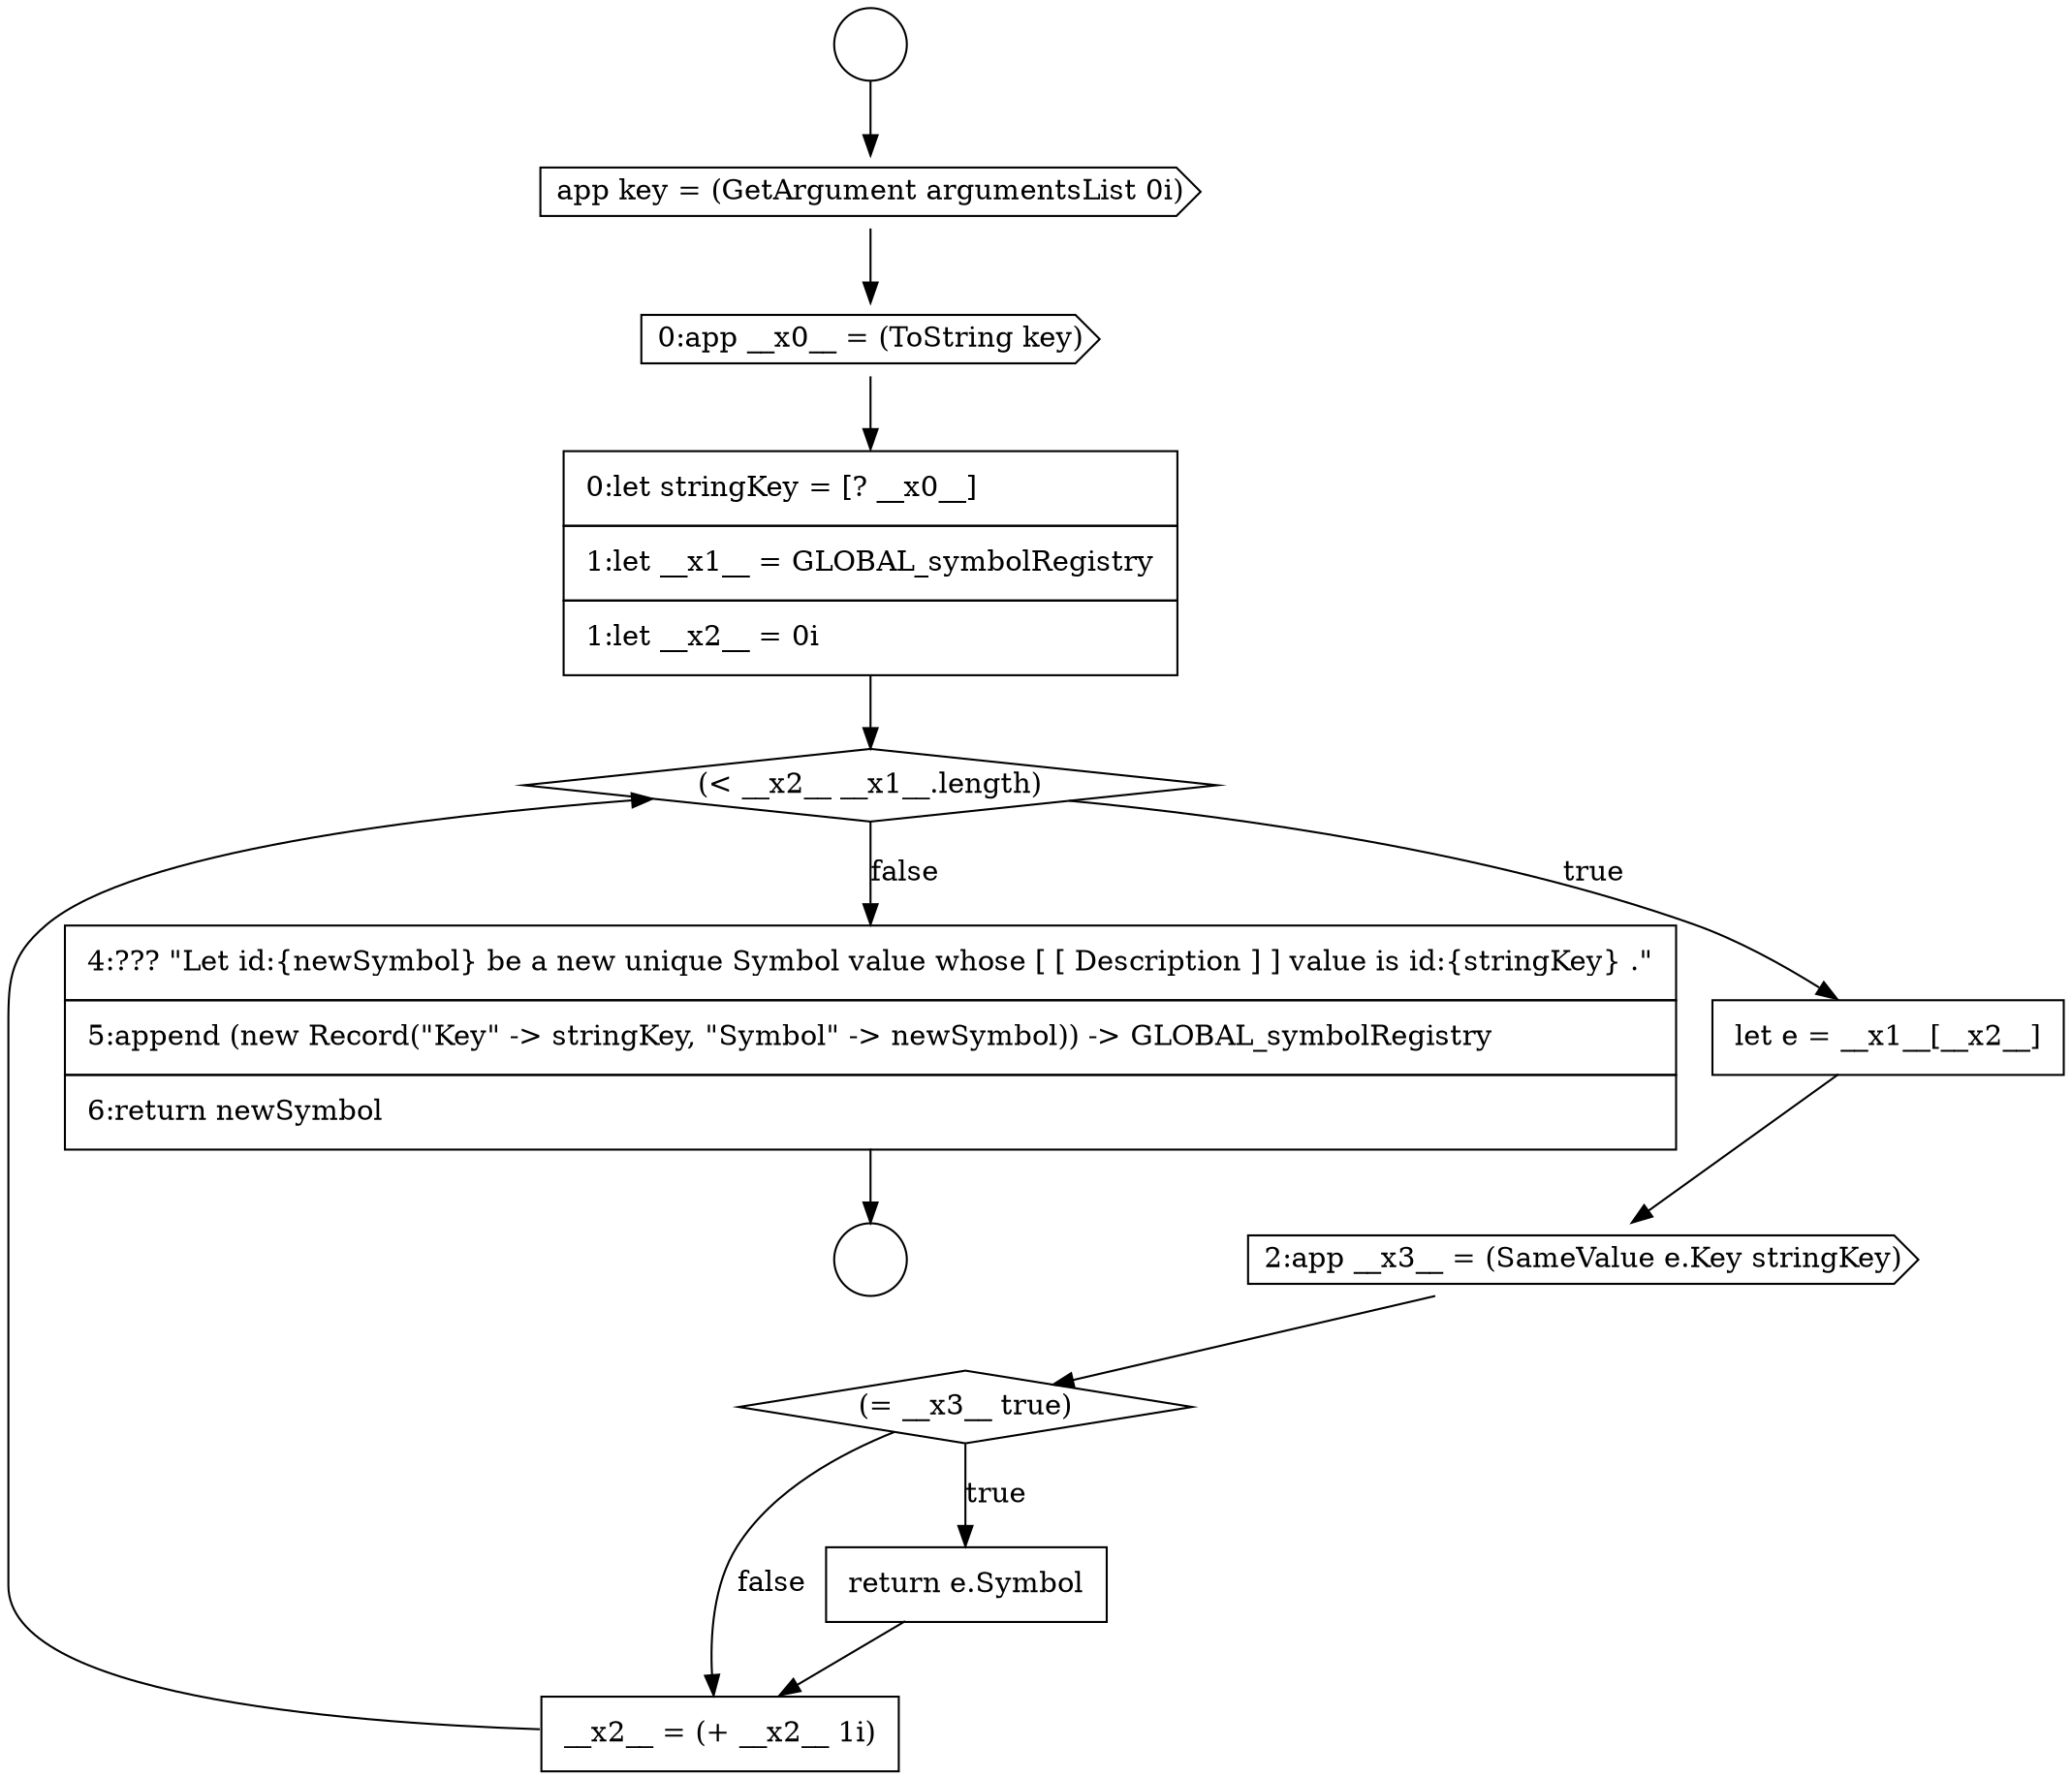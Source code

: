 digraph {
  node12426 [shape=circle label=" " color="black" fillcolor="white" style=filled]
  node12436 [shape=none, margin=0, label=<<font color="black">
    <table border="0" cellborder="1" cellspacing="0" cellpadding="10">
      <tr><td align="left">__x2__ = (+ __x2__ 1i)</td></tr>
    </table>
  </font>> color="black" fillcolor="white" style=filled]
  node12430 [shape=none, margin=0, label=<<font color="black">
    <table border="0" cellborder="1" cellspacing="0" cellpadding="10">
      <tr><td align="left">0:let stringKey = [? __x0__]</td></tr>
      <tr><td align="left">1:let __x1__ = GLOBAL_symbolRegistry</td></tr>
      <tr><td align="left">1:let __x2__ = 0i</td></tr>
    </table>
  </font>> color="black" fillcolor="white" style=filled]
  node12437 [shape=none, margin=0, label=<<font color="black">
    <table border="0" cellborder="1" cellspacing="0" cellpadding="10">
      <tr><td align="left">4:??? &quot;Let id:{newSymbol} be a new unique Symbol value whose [ [ Description ] ] value is id:{stringKey} .&quot;</td></tr>
      <tr><td align="left">5:append (new Record(&quot;Key&quot; -&gt; stringKey, &quot;Symbol&quot; -&gt; newSymbol)) -&gt; GLOBAL_symbolRegistry</td></tr>
      <tr><td align="left">6:return newSymbol</td></tr>
    </table>
  </font>> color="black" fillcolor="white" style=filled]
  node12429 [shape=cds, label=<<font color="black">0:app __x0__ = (ToString key)</font>> color="black" fillcolor="white" style=filled]
  node12428 [shape=cds, label=<<font color="black">app key = (GetArgument argumentsList 0i)</font>> color="black" fillcolor="white" style=filled]
  node12433 [shape=cds, label=<<font color="black">2:app __x3__ = (SameValue e.Key stringKey)</font>> color="black" fillcolor="white" style=filled]
  node12432 [shape=none, margin=0, label=<<font color="black">
    <table border="0" cellborder="1" cellspacing="0" cellpadding="10">
      <tr><td align="left">let e = __x1__[__x2__]</td></tr>
    </table>
  </font>> color="black" fillcolor="white" style=filled]
  node12434 [shape=diamond, label=<<font color="black">(= __x3__ true)</font>> color="black" fillcolor="white" style=filled]
  node12427 [shape=circle label=" " color="black" fillcolor="white" style=filled]
  node12431 [shape=diamond, label=<<font color="black">(&lt; __x2__ __x1__.length)</font>> color="black" fillcolor="white" style=filled]
  node12435 [shape=none, margin=0, label=<<font color="black">
    <table border="0" cellborder="1" cellspacing="0" cellpadding="10">
      <tr><td align="left">return e.Symbol</td></tr>
    </table>
  </font>> color="black" fillcolor="white" style=filled]
  node12436 -> node12431 [ color="black"]
  node12428 -> node12429 [ color="black"]
  node12426 -> node12428 [ color="black"]
  node12433 -> node12434 [ color="black"]
  node12432 -> node12433 [ color="black"]
  node12429 -> node12430 [ color="black"]
  node12430 -> node12431 [ color="black"]
  node12434 -> node12435 [label=<<font color="black">true</font>> color="black"]
  node12434 -> node12436 [label=<<font color="black">false</font>> color="black"]
  node12437 -> node12427 [ color="black"]
  node12435 -> node12436 [ color="black"]
  node12431 -> node12432 [label=<<font color="black">true</font>> color="black"]
  node12431 -> node12437 [label=<<font color="black">false</font>> color="black"]
}
